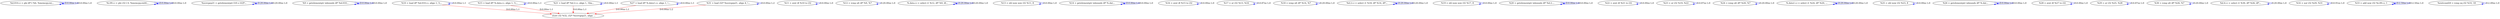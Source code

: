 digraph {
Node0x417d620[label="  %d.010.i.i = phi i8* [ %6, %memcpy.exi..."];
Node0x417d620 -> Node0x417d620[label="D:0.00ns L:0",color=blue];
Node0x417d620 -> Node0x417d620[label="D:0.00ns L:0",color=blue];
Node0x417d700[label="  %i.09.i.i = phi i32 [ 0, %memcpy.exit6..."];
Node0x417d700 -> Node0x417d700[label="D:0.00ns L:0",color=blue];
Node0x417d700 -> Node0x417d700[label="D:0.00ns L:0",color=blue];
Node0x417d7e0[label="  %scevgep21 = getelementptr [18 x i32]*..."];
Node0x417d7e0 -> Node0x417d7e0[label="D:20.00ns L:0",color=blue];
Node0x417d7e0 -> Node0x417d7e0[label="D:20.00ns L:0",color=blue];
Node0x417d8c0[label="  %9 = getelementptr inbounds i8* %d.010..."];
Node0x417d8c0 -> Node0x417d8c0[label="D:0.00ns L:0",color=blue];
Node0x417d8c0 -> Node0x417d8c0[label="D:0.00ns L:0",color=blue];
Node0x417d9a0[label="  %10 = load i8* %d.010.i.i, align 1, !t..."];
Node0x417d9a0 -> Node0x417d9a0[label="D:0.00ns L:1",color=blue];
Node0x417f5d0[label="  store i32 %32, i32* %scevgep21, align ..."];
Node0x417d9a0 -> Node0x417f5d0[label="D:0.00ns L:1",color=red];
Node0x417da80[label="  %11 = zext i8 %10 to i32"];
Node0x417da80 -> Node0x417da80[label="D:0.00ns L:0",color=blue];
Node0x417db60[label="  %12 = icmp ult i8* %9, %7"];
Node0x417db60 -> Node0x417db60[label="D:20.00ns L:0",color=blue];
Node0x417dc40[label="  %.data.i.i = select i1 %12, i8* %9, i8..."];
Node0x417dc40 -> Node0x417dc40[label="D:20.00ns L:0",color=blue];
Node0x417dc40 -> Node0x417dc40[label="D:20.00ns L:0",color=blue];
Node0x417dd20[label="  %13 = shl nuw nsw i32 %11, 8"];
Node0x417dd20 -> Node0x417dd20[label="D:0.00ns L:0",color=blue];
Node0x417de00[label="  %14 = getelementptr inbounds i8* %.dat..."];
Node0x417de00 -> Node0x417de00[label="D:0.00ns L:0",color=blue];
Node0x417de00 -> Node0x417de00[label="D:0.00ns L:0",color=blue];
Node0x417dee0[label="  %15 = load i8* %.data.i.i, align 1, !t..."];
Node0x417dee0 -> Node0x417dee0[label="D:0.00ns L:1",color=blue];
Node0x417dee0 -> Node0x417f5d0[label="D:0.00ns L:1",color=red];
Node0x417dfc0[label="  %16 = zext i8 %15 to i32"];
Node0x417dfc0 -> Node0x417dfc0[label="D:0.00ns L:0",color=blue];
Node0x417e0a0[label="  %17 = or i32 %13, %16"];
Node0x417e0a0 -> Node0x417e0a0[label="D:0.87ns L:0",color=blue];
Node0x41773a0[label="  %18 = icmp ult i8* %14, %7"];
Node0x41773a0 -> Node0x41773a0[label="D:20.00ns L:0",color=blue];
Node0x4177480[label="  %d.2.i.i = select i1 %18, i8* %14, i8*..."];
Node0x4177480 -> Node0x4177480[label="D:20.00ns L:0",color=blue];
Node0x4177480 -> Node0x4177480[label="D:20.00ns L:0",color=blue];
Node0x4177560[label="  %19 = shl nuw nsw i32 %17, 8"];
Node0x4177560 -> Node0x4177560[label="D:0.00ns L:0",color=blue];
Node0x4177640[label="  %20 = getelementptr inbounds i8* %d.2...."];
Node0x4177640 -> Node0x4177640[label="D:0.00ns L:0",color=blue];
Node0x4177640 -> Node0x4177640[label="D:0.00ns L:0",color=blue];
Node0x417e990[label="  %21 = load i8* %d.2.i.i, align 1, !tba..."];
Node0x417e990 -> Node0x417e990[label="D:0.00ns L:1",color=blue];
Node0x417e990 -> Node0x417f5d0[label="D:0.00ns L:1",color=red];
Node0x417ea70[label="  %22 = zext i8 %21 to i32"];
Node0x417ea70 -> Node0x417ea70[label="D:0.00ns L:0",color=blue];
Node0x417eb50[label="  %23 = or i32 %19, %22"];
Node0x417eb50 -> Node0x417eb50[label="D:0.87ns L:0",color=blue];
Node0x417ec30[label="  %24 = icmp ult i8* %20, %7"];
Node0x417ec30 -> Node0x417ec30[label="D:20.00ns L:0",color=blue];
Node0x417ed10[label="  %.data1.i.i = select i1 %24, i8* %20, ..."];
Node0x417ed10 -> Node0x417ed10[label="D:20.00ns L:0",color=blue];
Node0x417ed10 -> Node0x417ed10[label="D:20.00ns L:0",color=blue];
Node0x417edf0[label="  %25 = shl nuw i32 %23, 8"];
Node0x417edf0 -> Node0x417edf0[label="D:0.00ns L:0",color=blue];
Node0x417eed0[label="  %26 = getelementptr inbounds i8* %.dat..."];
Node0x417eed0 -> Node0x417eed0[label="D:0.00ns L:0",color=blue];
Node0x417eed0 -> Node0x417eed0[label="D:0.00ns L:0",color=blue];
Node0x417efb0[label="  %27 = load i8* %.data1.i.i, align 1, !..."];
Node0x417efb0 -> Node0x417efb0[label="D:0.00ns L:1",color=blue];
Node0x417efb0 -> Node0x417f5d0[label="D:0.00ns L:1",color=red];
Node0x417f090[label="  %28 = zext i8 %27 to i32"];
Node0x417f090 -> Node0x417f090[label="D:0.00ns L:0",color=blue];
Node0x417f170[label="  %29 = or i32 %25, %28"];
Node0x417f170 -> Node0x417f170[label="D:0.87ns L:0",color=blue];
Node0x417f250[label="  %30 = icmp ult i8* %26, %7"];
Node0x417f250 -> Node0x417f250[label="D:20.00ns L:0",color=blue];
Node0x417f330[label="  %d.4.i.i = select i1 %30, i8* %26, i8*..."];
Node0x417f330 -> Node0x417f330[label="D:20.00ns L:0",color=blue];
Node0x417f410[label="  %31 = load i32* %scevgep21, align 4, !..."];
Node0x417f410 -> Node0x417f410[label="D:0.00ns L:2",color=blue];
Node0x417f410 -> Node0x417f5d0[label="D:0.00ns L:2",color=red];
Node0x417f4f0[label="  %32 = xor i32 %29, %31"];
Node0x417f4f0 -> Node0x417f4f0[label="D:0.91ns L:0",color=blue];
Node0x417f6b0[label="  %33 = add nsw i32 %i.09.i.i, 1"];
Node0x417f6b0 -> Node0x417f6b0[label="D:2.50ns L:0",color=blue];
Node0x417f6b0 -> Node0x417f6b0[label="D:2.50ns L:0",color=blue];
Node0x417f790[label="  %exitcond20 = icmp eq i32 %33, 18"];
Node0x417f790 -> Node0x417f790[label="D:2.49ns L:0",color=blue];
}
